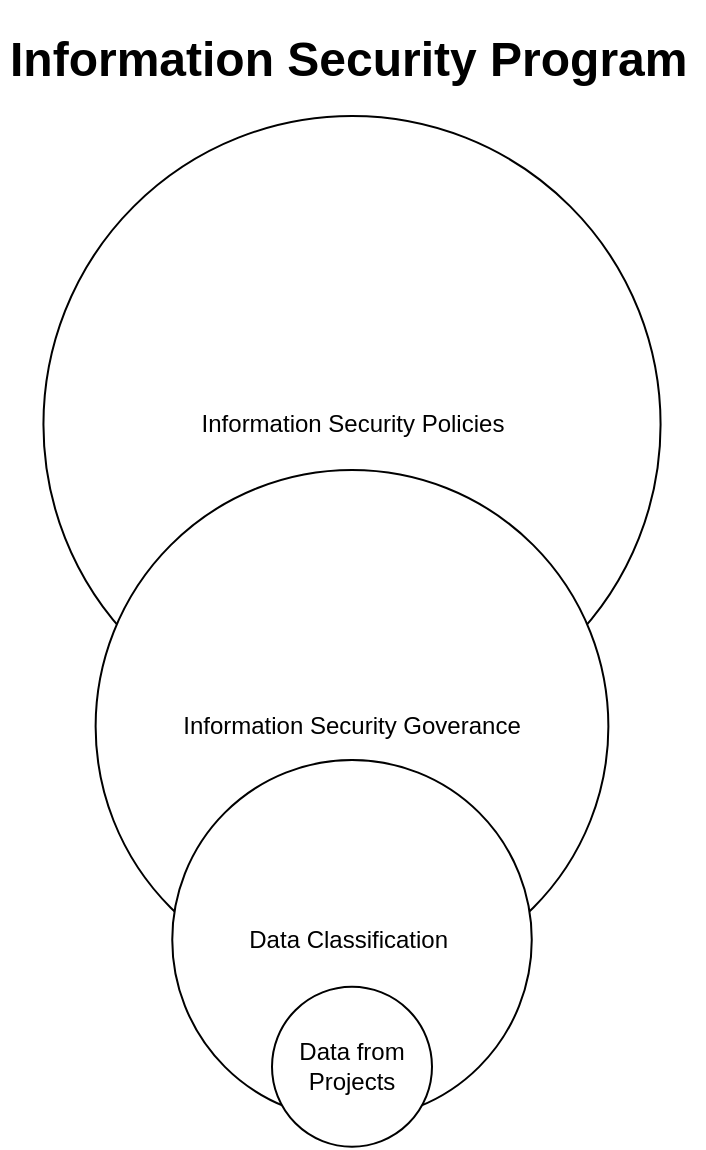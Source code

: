<mxfile>
    <diagram id="N65jU3oOP3dUK5QeFxMB" name="Page-1">
        <mxGraphModel dx="654" dy="702" grid="0" gridSize="10" guides="1" tooltips="1" connect="1" arrows="1" fold="1" page="1" pageScale="1" pageWidth="850" pageHeight="1100" background="#ffffff" math="0" shadow="0">
            <root>
                <mxCell id="0"/>
                <mxCell id="1" parent="0"/>
                <mxCell id="9" value="Information Security Policies" style="ellipse;whiteSpace=wrap;html=1;aspect=fixed;align=center;" vertex="1" parent="1">
                    <mxGeometry x="162.72" y="79" width="308.57" height="308.57" as="geometry"/>
                </mxCell>
                <mxCell id="8" value="Information Security Goverance" style="ellipse;whiteSpace=wrap;html=1;aspect=fixed;align=center;" vertex="1" parent="1">
                    <mxGeometry x="188.81" y="256" width="256.38" height="256.38" as="geometry"/>
                </mxCell>
                <mxCell id="7" value="&lt;div style=&quot;text-align: justify&quot;&gt;&lt;span&gt;Data Classification&amp;nbsp;&lt;/span&gt;&lt;/div&gt;" style="ellipse;aspect=fixed;align=center;whiteSpace=wrap;html=1;" vertex="1" parent="1">
                    <mxGeometry x="227.13" y="401" width="179.75" height="179.75" as="geometry"/>
                </mxCell>
                <mxCell id="4" value="&lt;h1&gt;&lt;font color=&quot;#000000&quot;&gt;Information Security Program&lt;/font&gt;&lt;/h1&gt;" style="text;html=1;strokeColor=none;fillColor=none;spacing=5;spacingTop=-20;whiteSpace=wrap;overflow=hidden;rounded=0;" parent="1" vertex="1">
                    <mxGeometry x="141" y="31" width="352" height="35" as="geometry"/>
                </mxCell>
                <mxCell id="6" value="Data from Projects" style="ellipse;whiteSpace=wrap;html=1;aspect=fixed;" vertex="1" parent="1">
                    <mxGeometry x="277" y="514.38" width="80" height="80" as="geometry"/>
                </mxCell>
            </root>
        </mxGraphModel>
    </diagram>
</mxfile>